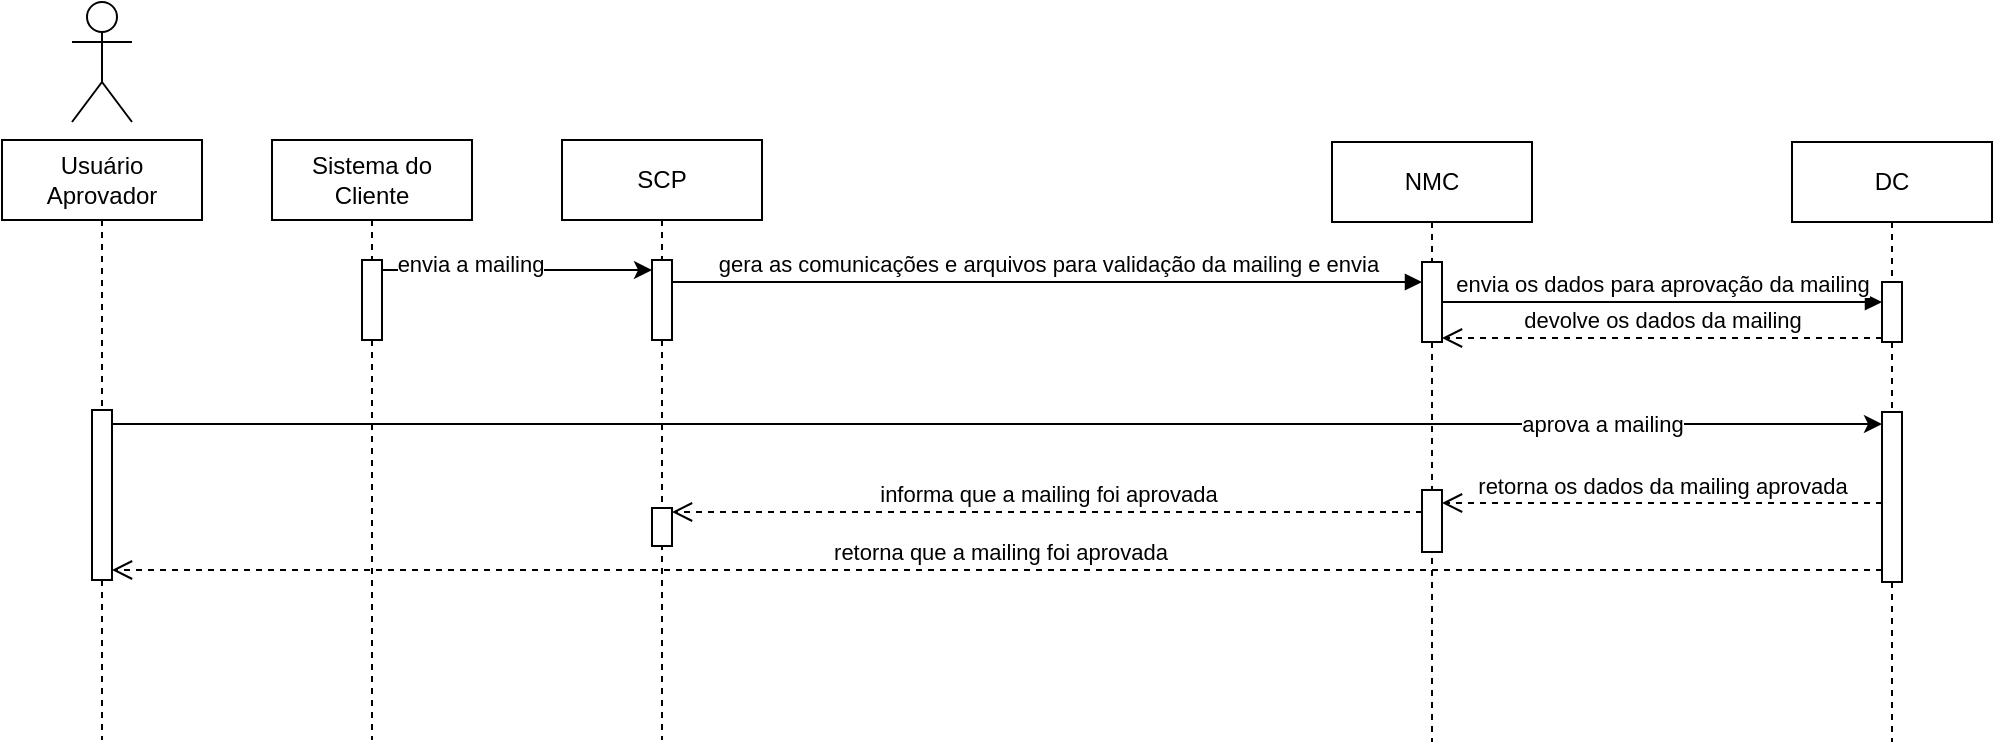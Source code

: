 <mxfile version="21.6.1" type="github">
  <diagram name="Page-1" id="2YBvvXClWsGukQMizWep">
    <mxGraphModel dx="1362" dy="1907" grid="1" gridSize="10" guides="1" tooltips="1" connect="1" arrows="1" fold="1" page="1" pageScale="1" pageWidth="850" pageHeight="1100" math="0" shadow="0">
      <root>
        <mxCell id="0" />
        <mxCell id="1" parent="0" />
        <mxCell id="aM9ryv3xv72pqoxQDRHE-8" value="informa que a mailing foi aprovada" style="html=1;verticalAlign=bottom;endArrow=open;dashed=1;endSize=8;edgeStyle=elbowEdgeStyle;elbow=vertical;curved=0;rounded=0;" parent="1" source="6pnpnZj5_CFDP3D-8ya7-15" target="aM9ryv3xv72pqoxQDRHE-4" edge="1">
          <mxGeometry relative="1" as="geometry">
            <mxPoint x="445" y="40" as="targetPoint" />
            <Array as="points">
              <mxPoint x="545" y="45" />
            </Array>
          </mxGeometry>
        </mxCell>
        <mxCell id="aM9ryv3xv72pqoxQDRHE-1" value="SCP" style="shape=umlLifeline;perimeter=lifelinePerimeter;whiteSpace=wrap;html=1;container=0;dropTarget=0;collapsible=0;recursiveResize=0;outlineConnect=0;portConstraint=eastwest;newEdgeStyle={&quot;edgeStyle&quot;:&quot;elbowEdgeStyle&quot;,&quot;elbow&quot;:&quot;vertical&quot;,&quot;curved&quot;:0,&quot;rounded&quot;:0};" parent="1" vertex="1">
          <mxGeometry x="290" y="-141" width="100" height="300" as="geometry" />
        </mxCell>
        <mxCell id="aM9ryv3xv72pqoxQDRHE-2" value="" style="html=1;points=[];perimeter=orthogonalPerimeter;outlineConnect=0;targetShapes=umlLifeline;portConstraint=eastwest;newEdgeStyle={&quot;edgeStyle&quot;:&quot;elbowEdgeStyle&quot;,&quot;elbow&quot;:&quot;vertical&quot;,&quot;curved&quot;:0,&quot;rounded&quot;:0};" parent="aM9ryv3xv72pqoxQDRHE-1" vertex="1">
          <mxGeometry x="45" y="60" width="10" height="40" as="geometry" />
        </mxCell>
        <mxCell id="aM9ryv3xv72pqoxQDRHE-4" value="" style="html=1;points=[];perimeter=orthogonalPerimeter;outlineConnect=0;targetShapes=umlLifeline;portConstraint=eastwest;newEdgeStyle={&quot;edgeStyle&quot;:&quot;elbowEdgeStyle&quot;,&quot;elbow&quot;:&quot;vertical&quot;,&quot;curved&quot;:0,&quot;rounded&quot;:0};" parent="aM9ryv3xv72pqoxQDRHE-1" vertex="1">
          <mxGeometry x="45" y="184" width="10" height="19" as="geometry" />
        </mxCell>
        <mxCell id="aM9ryv3xv72pqoxQDRHE-5" value="NMC" style="shape=umlLifeline;perimeter=lifelinePerimeter;whiteSpace=wrap;html=1;container=0;dropTarget=0;collapsible=0;recursiveResize=0;outlineConnect=0;portConstraint=eastwest;newEdgeStyle={&quot;edgeStyle&quot;:&quot;elbowEdgeStyle&quot;,&quot;elbow&quot;:&quot;vertical&quot;,&quot;curved&quot;:0,&quot;rounded&quot;:0};" parent="1" vertex="1">
          <mxGeometry x="675" y="-140" width="100" height="300" as="geometry" />
        </mxCell>
        <mxCell id="aM9ryv3xv72pqoxQDRHE-6" value="" style="html=1;points=[];perimeter=orthogonalPerimeter;outlineConnect=0;targetShapes=umlLifeline;portConstraint=eastwest;newEdgeStyle={&quot;edgeStyle&quot;:&quot;elbowEdgeStyle&quot;,&quot;elbow&quot;:&quot;vertical&quot;,&quot;curved&quot;:0,&quot;rounded&quot;:0};" parent="aM9ryv3xv72pqoxQDRHE-5" vertex="1">
          <mxGeometry x="45" y="60" width="10" height="40" as="geometry" />
        </mxCell>
        <mxCell id="6pnpnZj5_CFDP3D-8ya7-15" value="" style="html=1;points=[];perimeter=orthogonalPerimeter;outlineConnect=0;targetShapes=umlLifeline;portConstraint=eastwest;newEdgeStyle={&quot;edgeStyle&quot;:&quot;elbowEdgeStyle&quot;,&quot;elbow&quot;:&quot;vertical&quot;,&quot;curved&quot;:0,&quot;rounded&quot;:0};" vertex="1" parent="aM9ryv3xv72pqoxQDRHE-5">
          <mxGeometry x="45" y="174" width="10" height="31" as="geometry" />
        </mxCell>
        <mxCell id="aM9ryv3xv72pqoxQDRHE-7" value="gera as comunicações e arquivos para validação da mailing e envia" style="html=1;verticalAlign=bottom;endArrow=block;edgeStyle=elbowEdgeStyle;elbow=vertical;curved=0;rounded=0;" parent="1" target="aM9ryv3xv72pqoxQDRHE-6" edge="1">
          <mxGeometry x="0.003" relative="1" as="geometry">
            <mxPoint x="345" y="-70" as="sourcePoint" />
            <Array as="points">
              <mxPoint x="430" y="-70" />
            </Array>
            <mxPoint as="offset" />
          </mxGeometry>
        </mxCell>
        <mxCell id="6pnpnZj5_CFDP3D-8ya7-1" value="DC" style="shape=umlLifeline;perimeter=lifelinePerimeter;whiteSpace=wrap;html=1;container=0;dropTarget=0;collapsible=0;recursiveResize=0;outlineConnect=0;portConstraint=eastwest;newEdgeStyle={&quot;edgeStyle&quot;:&quot;elbowEdgeStyle&quot;,&quot;elbow&quot;:&quot;vertical&quot;,&quot;curved&quot;:0,&quot;rounded&quot;:0};" vertex="1" parent="1">
          <mxGeometry x="905" y="-140" width="100" height="300" as="geometry" />
        </mxCell>
        <mxCell id="6pnpnZj5_CFDP3D-8ya7-2" value="" style="html=1;points=[];perimeter=orthogonalPerimeter;outlineConnect=0;targetShapes=umlLifeline;portConstraint=eastwest;newEdgeStyle={&quot;edgeStyle&quot;:&quot;elbowEdgeStyle&quot;,&quot;elbow&quot;:&quot;vertical&quot;,&quot;curved&quot;:0,&quot;rounded&quot;:0};" vertex="1" parent="6pnpnZj5_CFDP3D-8ya7-1">
          <mxGeometry x="45" y="70" width="10" height="30" as="geometry" />
        </mxCell>
        <mxCell id="6pnpnZj5_CFDP3D-8ya7-13" value="" style="html=1;points=[];perimeter=orthogonalPerimeter;outlineConnect=0;targetShapes=umlLifeline;portConstraint=eastwest;newEdgeStyle={&quot;edgeStyle&quot;:&quot;elbowEdgeStyle&quot;,&quot;elbow&quot;:&quot;vertical&quot;,&quot;curved&quot;:0,&quot;rounded&quot;:0};" vertex="1" parent="6pnpnZj5_CFDP3D-8ya7-1">
          <mxGeometry x="45" y="135" width="10" height="85" as="geometry" />
        </mxCell>
        <mxCell id="6pnpnZj5_CFDP3D-8ya7-12" style="edgeStyle=orthogonalEdgeStyle;rounded=0;orthogonalLoop=1;jettySize=auto;html=1;startArrow=none;startFill=0;" edge="1" parent="1" target="6pnpnZj5_CFDP3D-8ya7-13">
          <mxGeometry relative="1" as="geometry">
            <mxPoint x="65" as="sourcePoint" />
            <mxPoint x="945" as="targetPoint" />
            <Array as="points">
              <mxPoint x="65" y="1" />
            </Array>
          </mxGeometry>
        </mxCell>
        <mxCell id="6pnpnZj5_CFDP3D-8ya7-14" value="aprova a mailing" style="edgeLabel;html=1;align=center;verticalAlign=middle;resizable=0;points=[];" vertex="1" connectable="0" parent="6pnpnZj5_CFDP3D-8ya7-12">
          <mxGeometry x="0.683" relative="1" as="geometry">
            <mxPoint as="offset" />
          </mxGeometry>
        </mxCell>
        <mxCell id="6pnpnZj5_CFDP3D-8ya7-3" value="" style="shape=umlActor;verticalLabelPosition=bottom;verticalAlign=top;html=1;outlineConnect=0;" vertex="1" parent="1">
          <mxGeometry x="45" y="-210" width="30" height="60" as="geometry" />
        </mxCell>
        <mxCell id="6pnpnZj5_CFDP3D-8ya7-7" value="retorna os dados da mailing aprovada" style="html=1;verticalAlign=bottom;endArrow=open;dashed=1;endSize=8;edgeStyle=elbowEdgeStyle;elbow=vertical;curved=0;rounded=0;" edge="1" parent="1" target="6pnpnZj5_CFDP3D-8ya7-15">
          <mxGeometry relative="1" as="geometry">
            <mxPoint x="735" y="41" as="targetPoint" />
            <Array as="points">
              <mxPoint x="835" y="40.5" />
            </Array>
            <mxPoint x="950" y="40.5" as="sourcePoint" />
          </mxGeometry>
        </mxCell>
        <mxCell id="6pnpnZj5_CFDP3D-8ya7-8" value="envia os dados para aprovação da mailing" style="html=1;verticalAlign=bottom;endArrow=block;edgeStyle=elbowEdgeStyle;elbow=horizontal;curved=0;rounded=0;" edge="1" parent="1" target="6pnpnZj5_CFDP3D-8ya7-2">
          <mxGeometry relative="1" as="geometry">
            <mxPoint x="730" y="-60" as="sourcePoint" />
            <Array as="points">
              <mxPoint x="815" y="-60" />
            </Array>
            <mxPoint x="955" y="-60" as="targetPoint" />
          </mxGeometry>
        </mxCell>
        <mxCell id="6pnpnZj5_CFDP3D-8ya7-11" value="devolve os dados da mailing" style="html=1;verticalAlign=bottom;endArrow=open;dashed=1;endSize=8;edgeStyle=elbowEdgeStyle;elbow=vertical;curved=0;rounded=0;" edge="1" parent="1">
          <mxGeometry relative="1" as="geometry">
            <mxPoint x="730" y="-42" as="targetPoint" />
            <Array as="points" />
            <mxPoint x="950" y="-42" as="sourcePoint" />
          </mxGeometry>
        </mxCell>
        <mxCell id="6pnpnZj5_CFDP3D-8ya7-16" value="Sistema do Cliente" style="shape=umlLifeline;perimeter=lifelinePerimeter;whiteSpace=wrap;html=1;container=0;dropTarget=0;collapsible=0;recursiveResize=0;outlineConnect=0;portConstraint=eastwest;newEdgeStyle={&quot;edgeStyle&quot;:&quot;elbowEdgeStyle&quot;,&quot;elbow&quot;:&quot;vertical&quot;,&quot;curved&quot;:0,&quot;rounded&quot;:0};" vertex="1" parent="1">
          <mxGeometry x="145" y="-141" width="100" height="300" as="geometry" />
        </mxCell>
        <mxCell id="6pnpnZj5_CFDP3D-8ya7-17" value="" style="html=1;points=[];perimeter=orthogonalPerimeter;outlineConnect=0;targetShapes=umlLifeline;portConstraint=eastwest;newEdgeStyle={&quot;edgeStyle&quot;:&quot;elbowEdgeStyle&quot;,&quot;elbow&quot;:&quot;vertical&quot;,&quot;curved&quot;:0,&quot;rounded&quot;:0};" vertex="1" parent="6pnpnZj5_CFDP3D-8ya7-16">
          <mxGeometry x="45" y="60" width="10" height="40" as="geometry" />
        </mxCell>
        <mxCell id="6pnpnZj5_CFDP3D-8ya7-20" style="edgeStyle=elbowEdgeStyle;rounded=0;orthogonalLoop=1;jettySize=auto;html=1;elbow=horizontal;curved=0;" edge="1" parent="1">
          <mxGeometry relative="1" as="geometry">
            <mxPoint x="200" y="-76" as="sourcePoint" />
            <mxPoint x="335" y="-76" as="targetPoint" />
          </mxGeometry>
        </mxCell>
        <mxCell id="6pnpnZj5_CFDP3D-8ya7-21" value="envia a mailing" style="edgeLabel;html=1;align=center;verticalAlign=middle;resizable=0;points=[];" vertex="1" connectable="0" parent="6pnpnZj5_CFDP3D-8ya7-20">
          <mxGeometry x="-0.348" y="3" relative="1" as="geometry">
            <mxPoint as="offset" />
          </mxGeometry>
        </mxCell>
        <mxCell id="6pnpnZj5_CFDP3D-8ya7-23" value="Usuário&lt;br&gt;Aprovador" style="shape=umlLifeline;perimeter=lifelinePerimeter;whiteSpace=wrap;html=1;container=0;dropTarget=0;collapsible=0;recursiveResize=0;outlineConnect=0;portConstraint=eastwest;newEdgeStyle={&quot;edgeStyle&quot;:&quot;elbowEdgeStyle&quot;,&quot;elbow&quot;:&quot;vertical&quot;,&quot;curved&quot;:0,&quot;rounded&quot;:0};" vertex="1" parent="1">
          <mxGeometry x="10" y="-141" width="100" height="300" as="geometry" />
        </mxCell>
        <mxCell id="6pnpnZj5_CFDP3D-8ya7-24" value="" style="html=1;points=[];perimeter=orthogonalPerimeter;outlineConnect=0;targetShapes=umlLifeline;portConstraint=eastwest;newEdgeStyle={&quot;edgeStyle&quot;:&quot;elbowEdgeStyle&quot;,&quot;elbow&quot;:&quot;vertical&quot;,&quot;curved&quot;:0,&quot;rounded&quot;:0};" vertex="1" parent="6pnpnZj5_CFDP3D-8ya7-23">
          <mxGeometry x="45" y="135" width="10" height="85" as="geometry" />
        </mxCell>
        <mxCell id="6pnpnZj5_CFDP3D-8ya7-26" value="retorna que a mailing foi aprovada" style="html=1;verticalAlign=bottom;endArrow=open;dashed=1;endSize=8;edgeStyle=elbowEdgeStyle;elbow=vertical;curved=0;rounded=0;" edge="1" parent="1" source="6pnpnZj5_CFDP3D-8ya7-13" target="6pnpnZj5_CFDP3D-8ya7-24">
          <mxGeometry x="-0.002" relative="1" as="geometry">
            <mxPoint x="59.5" y="74" as="targetPoint" />
            <Array as="points">
              <mxPoint x="840" y="74" />
            </Array>
            <mxPoint x="955" y="74" as="sourcePoint" />
            <mxPoint as="offset" />
          </mxGeometry>
        </mxCell>
      </root>
    </mxGraphModel>
  </diagram>
</mxfile>
